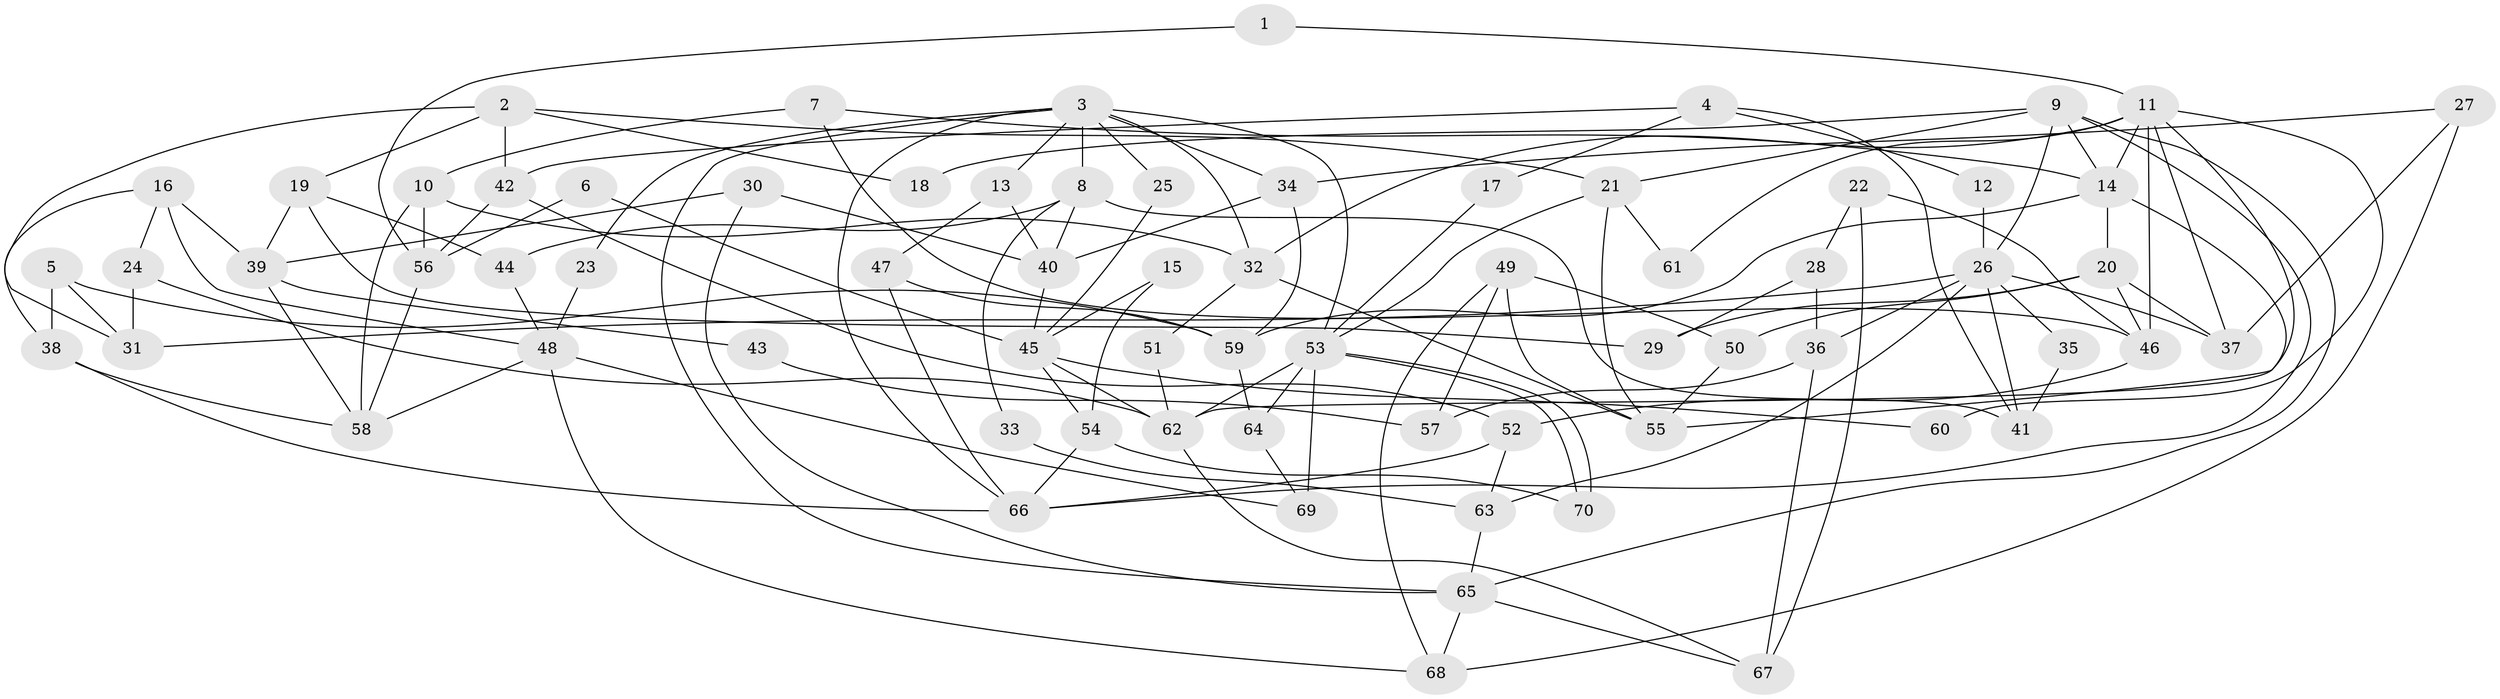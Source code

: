 // coarse degree distribution, {5: 0.12244897959183673, 8: 0.061224489795918366, 12: 0.02040816326530612, 4: 0.2653061224489796, 3: 0.08163265306122448, 2: 0.22448979591836735, 6: 0.10204081632653061, 9: 0.02040816326530612, 7: 0.08163265306122448, 11: 0.02040816326530612}
// Generated by graph-tools (version 1.1) at 2025/52/02/27/25 19:52:03]
// undirected, 70 vertices, 140 edges
graph export_dot {
graph [start="1"]
  node [color=gray90,style=filled];
  1;
  2;
  3;
  4;
  5;
  6;
  7;
  8;
  9;
  10;
  11;
  12;
  13;
  14;
  15;
  16;
  17;
  18;
  19;
  20;
  21;
  22;
  23;
  24;
  25;
  26;
  27;
  28;
  29;
  30;
  31;
  32;
  33;
  34;
  35;
  36;
  37;
  38;
  39;
  40;
  41;
  42;
  43;
  44;
  45;
  46;
  47;
  48;
  49;
  50;
  51;
  52;
  53;
  54;
  55;
  56;
  57;
  58;
  59;
  60;
  61;
  62;
  63;
  64;
  65;
  66;
  67;
  68;
  69;
  70;
  1 -- 11;
  1 -- 56;
  2 -- 31;
  2 -- 21;
  2 -- 18;
  2 -- 19;
  2 -- 42;
  3 -- 34;
  3 -- 32;
  3 -- 8;
  3 -- 13;
  3 -- 23;
  3 -- 25;
  3 -- 53;
  3 -- 65;
  3 -- 66;
  4 -- 42;
  4 -- 41;
  4 -- 12;
  4 -- 17;
  5 -- 59;
  5 -- 31;
  5 -- 38;
  6 -- 45;
  6 -- 56;
  7 -- 10;
  7 -- 14;
  7 -- 46;
  8 -- 44;
  8 -- 33;
  8 -- 40;
  8 -- 41;
  9 -- 14;
  9 -- 66;
  9 -- 18;
  9 -- 21;
  9 -- 26;
  9 -- 65;
  10 -- 32;
  10 -- 58;
  10 -- 56;
  11 -- 37;
  11 -- 14;
  11 -- 32;
  11 -- 46;
  11 -- 60;
  11 -- 61;
  11 -- 62;
  12 -- 26;
  13 -- 40;
  13 -- 47;
  14 -- 55;
  14 -- 20;
  14 -- 59;
  15 -- 45;
  15 -- 54;
  16 -- 38;
  16 -- 48;
  16 -- 24;
  16 -- 39;
  17 -- 53;
  19 -- 39;
  19 -- 29;
  19 -- 44;
  20 -- 29;
  20 -- 46;
  20 -- 37;
  20 -- 50;
  21 -- 53;
  21 -- 55;
  21 -- 61;
  22 -- 46;
  22 -- 67;
  22 -- 28;
  23 -- 48;
  24 -- 62;
  24 -- 31;
  25 -- 45;
  26 -- 63;
  26 -- 31;
  26 -- 35;
  26 -- 36;
  26 -- 37;
  26 -- 41;
  27 -- 37;
  27 -- 34;
  27 -- 68;
  28 -- 36;
  28 -- 29;
  30 -- 65;
  30 -- 39;
  30 -- 40;
  32 -- 55;
  32 -- 51;
  33 -- 63;
  34 -- 40;
  34 -- 59;
  35 -- 41;
  36 -- 67;
  36 -- 57;
  38 -- 66;
  38 -- 58;
  39 -- 58;
  39 -- 43;
  40 -- 45;
  42 -- 56;
  42 -- 52;
  43 -- 57;
  44 -- 48;
  45 -- 62;
  45 -- 54;
  45 -- 60;
  46 -- 52;
  47 -- 66;
  47 -- 59;
  48 -- 68;
  48 -- 69;
  48 -- 58;
  49 -- 55;
  49 -- 68;
  49 -- 50;
  49 -- 57;
  50 -- 55;
  51 -- 62;
  52 -- 63;
  52 -- 66;
  53 -- 70;
  53 -- 70;
  53 -- 62;
  53 -- 64;
  53 -- 69;
  54 -- 66;
  54 -- 70;
  56 -- 58;
  59 -- 64;
  62 -- 67;
  63 -- 65;
  64 -- 69;
  65 -- 67;
  65 -- 68;
}
